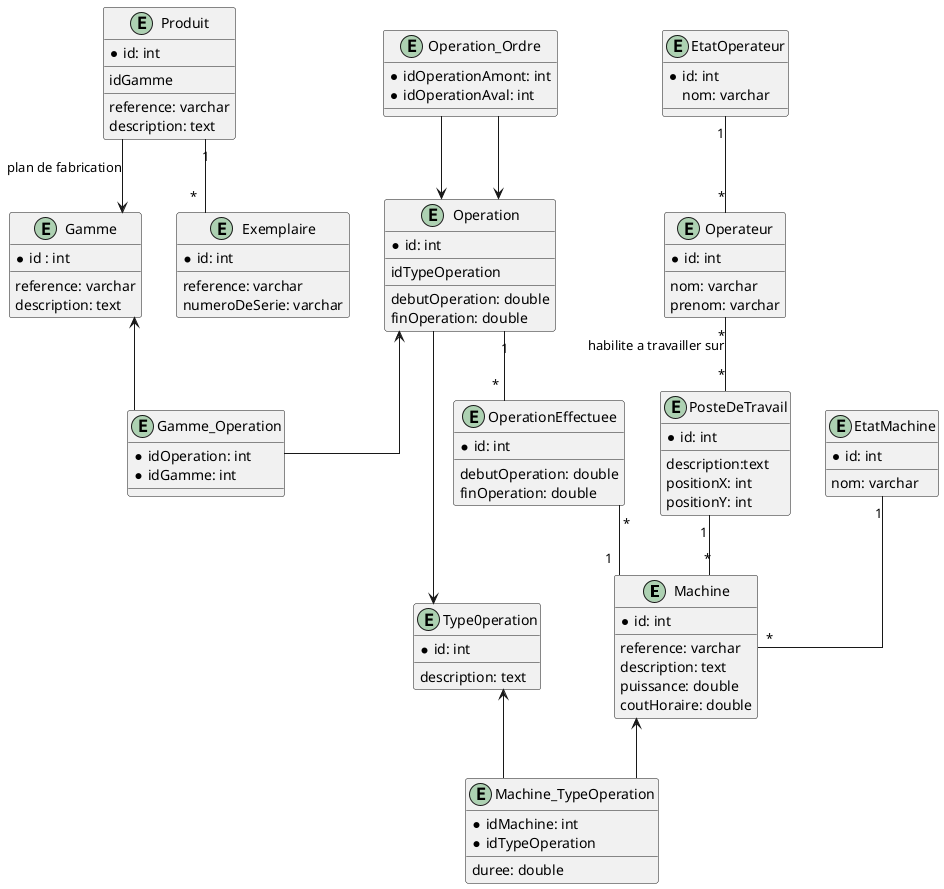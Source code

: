 @startuml

'Rectilinear layout :
skinparam linetype ortho

entity Machine {
* id: int
___
reference: varchar
description: text
puissance: double
coutHoraire: double
}

entity Type0peration{
* id: int
___
description: text
}

entity Produit {
* id: int
___
idGamme
___
reference: varchar
description: text
}

entity Machine_TypeOperation {
* idMachine: int
* idTypeOperation
___
duree: double
}

Machine <-- Machine_TypeOperation
Type0peration <-- Machine_TypeOperation

entity Gamme {
* id : int
___
reference: varchar
description: text
}

Produit --> Gamme : plan de fabrication

entity Operation {
* id: int
___
idTypeOperation
___
debutOperation: double
finOperation: double
}

Operation --> Type0peration

entity Gamme_Operation {
*idOperation: int
*idGamme: int
}

Operation <-- Gamme_Operation
Gamme <-- Gamme_Operation

entity Operation_Ordre {
*idOperationAmont: int
*idOperationAval: int
}

Operation_Ordre --> Operation
Operation_Ordre --> Operation

entity Exemplaire {
* id: int
___
reference: varchar
numeroDeSerie: varchar
}

Produit "1" -- "*" Exemplaire

entity OperationEffectuee {
* id: int
___
debutOperation: double
finOperation: double
}

Operation "1" -- "*" OperationEffectuee
OperationEffectuee "*" -- "1" Machine

entity PosteDeTravail {
*id: int
___
description:text
positionX: int
positionY: int
}

entity Operateur {
* id: int
___
nom: varchar
prenom: varchar
}

Operateur "*" -- "*" PosteDeTravail: habilite a travailler sur

PosteDeTravail "1" -- "*" Machine

entity EtatMachine {
* id: int
___
nom: varchar
}

EtatMachine "1" -- "*" Machine

entity EtatOperateur {
* id: int
nom: varchar
}

EtatOperateur "1" -- "*" Operateur


@enduml